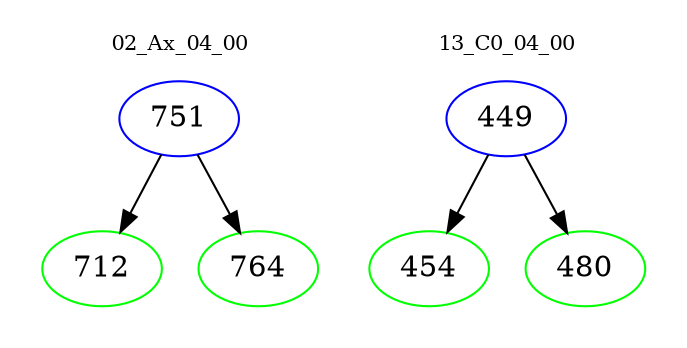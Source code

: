 digraph{
subgraph cluster_0 {
color = white
label = "02_Ax_04_00";
fontsize=10;
T0_751 [label="751", color="blue"]
T0_751 -> T0_712 [color="black"]
T0_712 [label="712", color="green"]
T0_751 -> T0_764 [color="black"]
T0_764 [label="764", color="green"]
}
subgraph cluster_1 {
color = white
label = "13_C0_04_00";
fontsize=10;
T1_449 [label="449", color="blue"]
T1_449 -> T1_454 [color="black"]
T1_454 [label="454", color="green"]
T1_449 -> T1_480 [color="black"]
T1_480 [label="480", color="green"]
}
}
